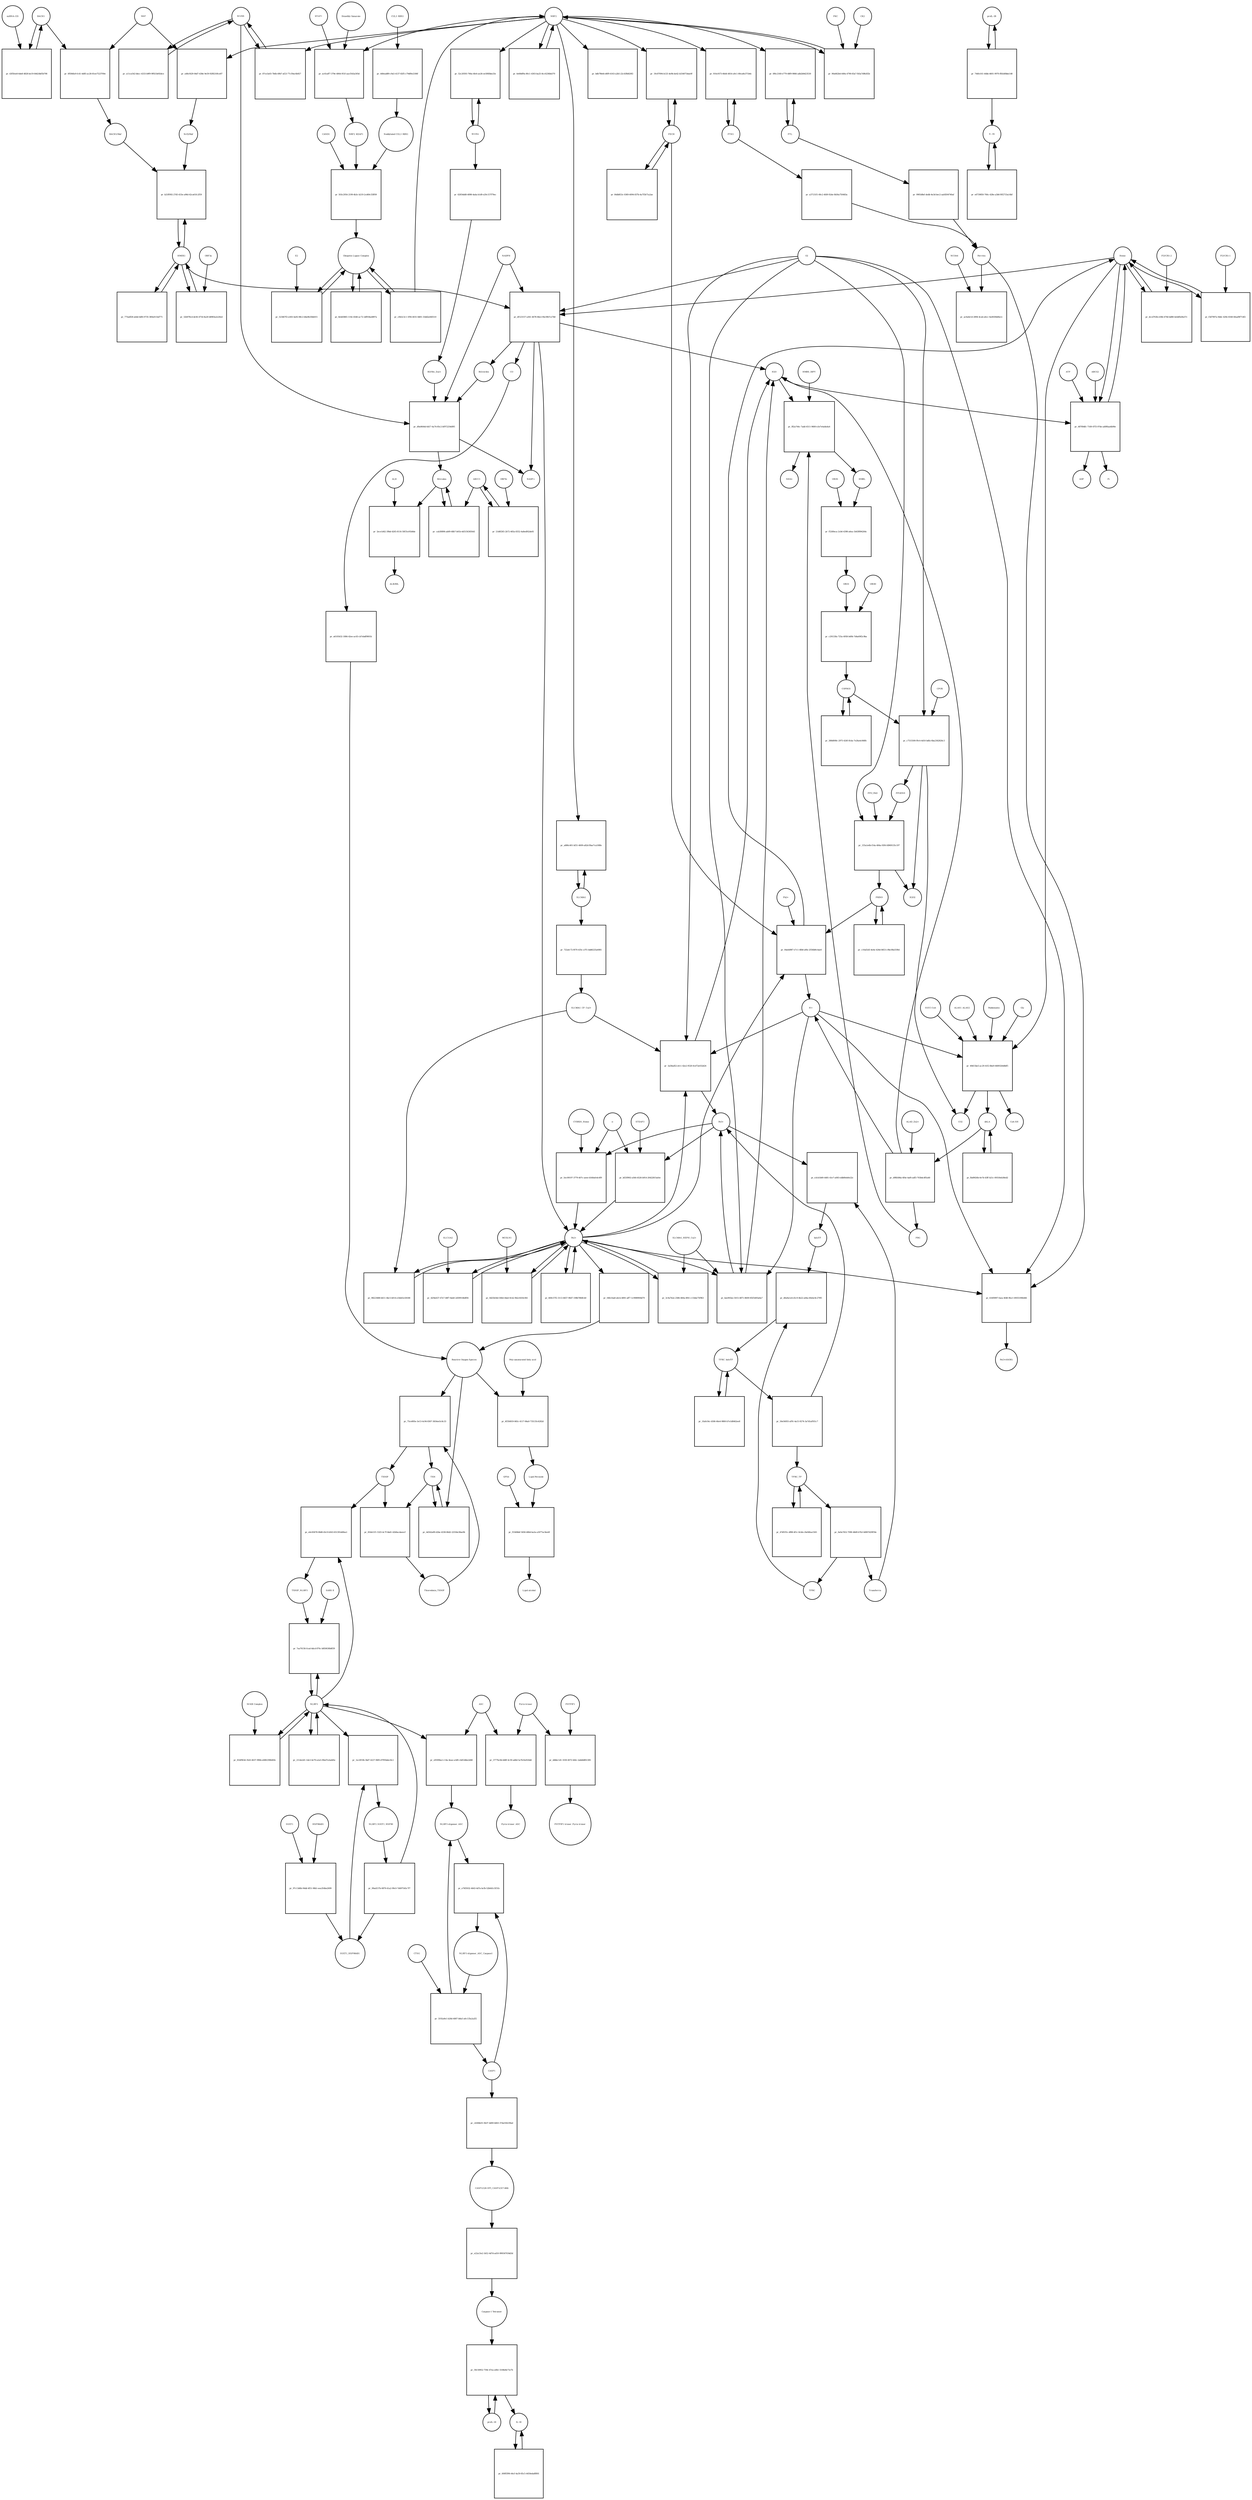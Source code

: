 strict digraph  {
Heme [annotation="urn_miriam_obo.chebi_CHEBI%3A30413", bipartite=0, cls="simple chemical", fontsize=4, label=Heme, shape=circle];
"pr_df123157-a361-4678-84e2-f6e39b7ce7b8" [annotation="", bipartite=1, cls=process, fontsize=4, label="pr_df123157-a361-4678-84e2-f6e39b7ce7b8", shape=square];
Biliverdin [annotation="urn_miriam_obo.chebi_CHEBI%3A17033", bipartite=0, cls="simple chemical", fontsize=4, label=Biliverdin, shape=circle];
HMOX1 [annotation="", bipartite=0, cls=macromolecule, fontsize=4, label=HMOX1, shape=circle];
O2 [annotation="urn_miriam_obo.chebi_CHEBI%3A15379", bipartite=0, cls="simple chemical", fontsize=4, label=O2, shape=circle];
NADPH [annotation="urn_miriam_obo.chebi_CHEBI%3A16474", bipartite=0, cls="simple chemical", fontsize=4, label=NADPH, shape=circle];
H2O [annotation="urn_miriam_obo.chebi_CHEBI%3A15377", bipartite=0, cls="simple chemical", fontsize=4, label=H2O, shape=circle];
"Fe2+" [annotation="urn_miriam_obo.chebi_CHEBI%3A29033", bipartite=0, cls="simple chemical", fontsize=4, label="Fe2+", shape=circle];
"NADP+" [annotation="urn_miriam_obo.chebi_CHEBI%3A18009", bipartite=0, cls="simple chemical", fontsize=4, label="NADP+", shape=circle];
CO [annotation="urn_miriam_obo.chebi_CHEBI%3A17245", bipartite=0, cls="simple chemical", fontsize=4, label=CO, shape=circle];
"pr_dccd763b-e58b-470d-bd88-4eb4fb28a57c" [annotation="", bipartite=1, cls=process, fontsize=4, label="pr_dccd763b-e58b-470d-bd88-4eb4fb28a57c", shape=square];
"FLVCR1-2" [annotation=urn_miriam_uniprot_Q9Y5Y0, bipartite=0, cls=macromolecule, fontsize=4, label="FLVCR1-2", shape=circle];
"pr_d9a0644d-6d17-4a74-85c2-bf972254d9f1" [annotation="", bipartite=1, cls=process, fontsize=4, label="pr_d9a0644d-6d17-4a74-85c2-bf972254d9f1", shape=square];
Bilirubin [annotation="urn_miriam_obo.chebi_CHEBI%3A16990", bipartite=0, cls="simple chemical", fontsize=4, label=Bilirubin, shape=circle];
BLVRB [annotation=urn_miriam_uniprot_P30043, bipartite=0, cls=macromolecule, fontsize=4, label=BLVRB, shape=circle];
"BLVRA_Zn2+" [annotation="urn_miriam_obo.chebi_CHEBI%3A29805|urn_miriam_uniprot_P53004", bipartite=0, cls=complex, fontsize=4, label="BLVRA_Zn2+", shape=circle];
"pr_cab30896-ab09-48b7-b01b-4d51563650d1" [annotation="", bipartite=1, cls=process, fontsize=4, label="pr_cab30896-ab09-48b7-b01b-4d51563650d1", shape=square];
ABCC1 [annotation="", bipartite=0, cls=macromolecule, fontsize=4, label=ABCC1, shape=circle];
"pr_2ece1d42-39bd-4265-8116-50f31e91b8de" [annotation="", bipartite=1, cls=process, fontsize=4, label="pr_2ece1d42-39bd-4265-8116-50f31e91b8de", shape=square];
ALB [annotation=urn_miriam_uniprot_P02768, bipartite=0, cls=macromolecule, fontsize=4, label=ALB, shape=circle];
"ALB/BIL" [annotation="urn_miriam_uniprot_P02768|urn_miriam_obo.chebi_CHEBI%3A16990", bipartite=0, cls=complex, fontsize=4, label="ALB/BIL", shape=circle];
NRF2 [annotation="", bipartite=0, cls=macromolecule, fontsize=4, label=NRF2, shape=circle];
"pr_a48cf429-04d7-438e-9e59-92f8210fce87" [annotation="", bipartite=1, cls=process, fontsize=4, label="pr_a48cf429-04d7-438e-9e59-92f8210fce87", shape=square];
MAF [annotation=urn_miriam_uniprot_O75444, bipartite=0, cls=macromolecule, fontsize=4, label=MAF, shape=circle];
"Nrf2/Maf" [annotation="", bipartite=0, cls=complex, fontsize=4, label="Nrf2/Maf", shape=circle];
"pr_0f584fa9-fc41-4d85-ac28-81ee7523700e" [annotation="", bipartite=1, cls=process, fontsize=4, label="pr_0f584fa9-fc41-4d85-ac28-81ee7523700e", shape=square];
BACH1 [annotation=urn_miriam_uniprot_O14867, bipartite=0, cls=macromolecule, fontsize=4, label=BACH1, shape=circle];
"BACH1/Maf" [annotation="", bipartite=0, cls=complex, fontsize=4, label="BACH1/Maf", shape=circle];
"pr_43f5fee8-6de8-4828-be19-84424bf5b798" [annotation="", bipartite=1, cls=process, fontsize=4, label="pr_43f5fee8-6de8-4828-be19-84424bf5b798", shape=square];
"miRNA-155" [annotation=urn_miriam_ncbigene_406947, bipartite=0, cls="nucleic acid feature", fontsize=4, label="miRNA-155", shape=circle];
"pr_b21ff092-27d5-433e-a96d-42ca61fc2f59" [annotation="", bipartite=1, cls=process, fontsize=4, label="pr_b21ff092-27d5-433e-a96d-42ca61fc2f59", shape=square];
PRIN9 [annotation="urn_miriam_obo.chebi_CHEBI%3A15430", bipartite=0, cls="simple chemical", fontsize=4, label=PRIN9, shape=circle];
"pr_04a6d987-e7c1-4fb8-af6e-2f3fdb9c4ae0" [annotation="", bipartite=1, cls=process, fontsize=4, label="pr_04a6d987-e7c1-4fb8-af6e-2f3fdb9c4ae0", shape=square];
FECH [annotation=urn_miriam_uniprot_P22830, bipartite=0, cls=macromolecule, fontsize=4, label=FECH, shape=circle];
"Pb2+" [annotation="urn_miriam_obo.chebi_CHEBI%3A27889", bipartite=0, cls="simple chemical", fontsize=4, label="Pb2+", shape=circle];
"H+" [annotation="urn_miriam_obo.chebi_CHEBI%3A15378", bipartite=0, cls="simple chemical", fontsize=4, label="H+", shape=circle];
"SUCC-CoA" [annotation="urn_miriam_obo.chebi_CHEBI%3A57292", bipartite=0, cls="simple chemical", fontsize=4, label="SUCC-CoA", shape=circle];
"pr_49d15be5-ac29-41f2-8be9-6689326d8df5" [annotation="", bipartite=1, cls=process, fontsize=4, label="pr_49d15be5-ac29-41f2-8be9-6689326d8df5", shape=square];
dALA [annotation="urn_miriam_obo.chebi_CHEBI%3A356416", bipartite=0, cls="simple chemical", fontsize=4, label=dALA, shape=circle];
ALAS1_ALAS2 [annotation="urn_miriam_uniprot_P13196|urn_miriam_uniprot_P22557", bipartite=0, cls=complex, fontsize=4, label=ALAS1_ALAS2, shape=circle];
Panhematin [annotation="urn_miriam_obo.chebi_CHEBI%3A50385", bipartite=0, cls="simple chemical", fontsize=4, label=Panhematin, shape=circle];
Gly [annotation="urn_miriam_obo.chebi_CHEBI%3A57305", bipartite=0, cls="simple chemical", fontsize=4, label=Gly, shape=circle];
"CoA-SH" [annotation="urn_miriam_obo.chebi_CHEBI%3A15346", bipartite=0, cls="simple chemical", fontsize=4, label="CoA-SH", shape=circle];
CO2 [annotation="urn_miriam_obo.chebi_CHEBI%3A16526", bipartite=0, cls="simple chemical", fontsize=4, label=CO2, shape=circle];
"pr_ac61aff7-379e-4064-951f-aacf343a305d" [annotation="", bipartite=1, cls=process, fontsize=4, label="pr_ac61aff7-379e-4064-951f-aacf343a305d", shape=square];
KEAP1 [annotation=urn_miriam_uniprot_Q14145, bipartite=0, cls=macromolecule, fontsize=4, label=KEAP1, shape=circle];
NRF2_KEAP1 [annotation="urn_miriam_uniprot_Q14145|urn_miriam_uniprot_Q16236", bipartite=0, cls=complex, fontsize=4, label=NRF2_KEAP1, shape=circle];
"Dimethly fumarate" [annotation="urn_miriam_obo.chebi_CHEBI%3A76004", bipartite=0, cls="simple chemical", fontsize=4, label="Dimethly fumarate", shape=circle];
"Ubiquitin Ligase Complex" [annotation="urn_miriam_uniprot_Q14145|urn_miriam_uniprot_Q15843|urn_miriam_uniprot_Q13618|urn_miriam_uniprot_P62877|urn_miriam_uniprot_Q16236|urn_miriam_uniprot_P0CG48|urn_miriam_pubmed_19940261|urn_miriam_interpro_IPR000608", bipartite=0, cls=complex, fontsize=4, label="Ubiquitin Ligase Complex", shape=circle];
"pr_8e4d5865-110e-4546-ac72-2df934a4897a" [annotation="", bipartite=1, cls=process, fontsize=4, label="pr_8e4d5865-110e-4546-ac72-2df934a4897a", shape=square];
"pr_d9fb586a-6f4e-4af6-adf3-703b4c8f5a40" [annotation="", bipartite=1, cls=process, fontsize=4, label="pr_d9fb586a-6f4e-4af6-adf3-703b4c8f5a40", shape=square];
PBG [annotation="urn_miriam_obo.chebi_CHEBI%3A58126", bipartite=0, cls="simple chemical", fontsize=4, label=PBG, shape=circle];
"ALAD_Zn2+" [annotation="urn_miriam_uniprot_P13716|urn_miriam_obo.chebi_CHEBI%3A29105", bipartite=0, cls=complex, fontsize=4, label="ALAD_Zn2+", shape=circle];
"pr_f82a744c-7add-4511-9600-e3e7e4a8a4a4" [annotation="", bipartite=1, cls=process, fontsize=4, label="pr_f82a744c-7add-4511-9600-e3e7e4a8a4a4", shape=square];
HMBL [annotation="urn_miriam_obo.chebi_CHEBI%3A57845", bipartite=0, cls="simple chemical", fontsize=4, label=HMBL, shape=circle];
HMBS_DIPY [annotation="urn_miriam_obo.chebi_CHEBI%3A36319|urn_miriam_uniprot_P08397", bipartite=0, cls=complex, fontsize=4, label=HMBS_DIPY, shape=circle];
"NH4+" [annotation="urn_miriam_obo.chebi_CHEBI%3A28938", bipartite=0, cls="simple chemical", fontsize=4, label="NH4+", shape=circle];
"pr_f5249eca-2cb6-4398-a6ea-1b63f894264c" [annotation="", bipartite=1, cls=process, fontsize=4, label="pr_f5249eca-2cb6-4398-a6ea-1b63f894264c", shape=square];
URO3 [annotation="urn_miriam_obo.chebi_CHEBI%3A15437", bipartite=0, cls="simple chemical", fontsize=4, label=URO3, shape=circle];
UROS [annotation=urn_miriam_uniprot_P10746, bipartite=0, cls=macromolecule, fontsize=4, label=UROS, shape=circle];
"pr_c29133fa-725a-4958-b49b-7d4a69f2c9ba" [annotation="", bipartite=1, cls=process, fontsize=4, label="pr_c29133fa-725a-4958-b49b-7d4a69f2c9ba", shape=square];
COPRO3 [annotation="urn_miriam_obo.chebi_CHEBI%3A15439", bipartite=0, cls="simple chemical", fontsize=4, label=COPRO3, shape=circle];
UROD [annotation=urn_miriam_uniprot_P06132, bipartite=0, cls=macromolecule, fontsize=4, label=UROD, shape=circle];
"pr_c7515500-f9c4-4d10-bdfa-6ba2362826c3" [annotation="", bipartite=1, cls=process, fontsize=4, label="pr_c7515500-f9c4-4d10-bdfa-6ba2362826c3", shape=square];
PPGEN9 [annotation="urn_miriam_obo.chebi_CHEBI%3A15435", bipartite=0, cls="simple chemical", fontsize=4, label=PPGEN9, shape=circle];
CPOX [annotation=urn_miriam_uniprot_P36551, bipartite=0, cls=macromolecule, fontsize=4, label=CPOX, shape=circle];
H2O2 [annotation="urn_miriam_obo.chebi_CHEBI%3A16240", bipartite=0, cls="simple chemical", fontsize=4, label=H2O2, shape=circle];
"pr_155a1e6b-f14a-484a-93f4-fd969135c197" [annotation="", bipartite=1, cls=process, fontsize=4, label="pr_155a1e6b-f14a-484a-93f4-fd969135c197", shape=square];
PPO_FAD [annotation="urn_miriam_obo.chebi_CHEBI%3A16238|urn_miriam_uniprot_P50336", bipartite=0, cls=complex, fontsize=4, label=PPO_FAD, shape=circle];
"pr_6e68df9a-80c1-4303-ba25-8cc6236bb370" [annotation="", bipartite=1, cls=process, fontsize=4, label="pr_6e68df9a-80c1-4303-ba25-8cc6236bb370", shape=square];
"pr_fbd9026b-0e7d-43ff-b21c-09318eb38ed2" [annotation="", bipartite=1, cls="uncertain process", fontsize=4, label="pr_fbd9026b-0e7d-43ff-b21c-09318eb38ed2", shape=square];
"pr_388d008c-2975-426f-81da-7e26a4c848fc" [annotation="", bipartite=1, cls="uncertain process", fontsize=4, label="pr_388d008c-2975-426f-81da-7e26a4c848fc", shape=square];
"pr_c16af2d3-4e4e-426d-8453-c9bc08a559b1" [annotation="", bipartite=1, cls="uncertain process", fontsize=4, label="pr_c16af2d3-4e4e-426d-8453-c9bc08a559b1", shape=square];
"Poly-unsaturated fatty acid" [annotation="urn_miriam_obo.chebi_CHEBI%3A26208", bipartite=0, cls="simple chemical", fontsize=4, label="Poly-unsaturated fatty acid", shape=circle];
"pr_4f356819-845c-4117-84a0-735135c4282d" [annotation="", bipartite=1, cls=process, fontsize=4, label="pr_4f356819-845c-4117-84a0-735135c4282d", shape=square];
"Lipid Peroxide" [annotation="urn_miriam_obo.chebi_CHEBI%3A61051", bipartite=0, cls="simple chemical", fontsize=4, label="Lipid Peroxide", shape=circle];
"Reactive Oxygen Species" [annotation="urn_miriam_obo.chebi_CHEBI%3A26523", bipartite=0, cls="simple chemical", fontsize=4, label="Reactive Oxygen Species", shape=circle];
"pr_616f0997-faea-4fd8-9fa3-10935190b446" [annotation="", bipartite=1, cls=process, fontsize=4, label="pr_616f0997-faea-4fd8-9fa3-10935190b446", shape=square];
"Fe(3+)O(OH)" [annotation="urn_miriam_obo.chebi_CHEBI%3A78619", bipartite=0, cls="simple chemical", fontsize=4, label="Fe(3+)O(OH)", shape=circle];
Ferritin [annotation=urn_miriam_uniprot_P02794, bipartite=0, cls=complex, fontsize=4, label=Ferritin, shape=circle];
"pr_98223688-b611-4bc5-b014-e1bb41e58188" [annotation="", bipartite=1, cls=process, fontsize=4, label="pr_98223688-b611-4bc5-b014-e1bb41e58188", shape=square];
"SLC40A1_CP_Cu2+" [annotation="urn_miriam_uniprot_P00450|urn_miriam_uniprot_Q9NP59|urn_miriam_obo.chebi_CHEBI%3A29036", bipartite=0, cls=complex, fontsize=4, label="SLC40A1_CP_Cu2+", shape=circle];
"pr_3a58ad52-efc1-42e2-9520-0cd72e032d24" [annotation="", bipartite=1, cls=process, fontsize=4, label="pr_3a58ad52-efc1-42e2-9520-0cd72e032d24", shape=square];
"Fe3+" [annotation="urn_miriam_obo.chebi_CHEBI%3A29034", bipartite=0, cls="simple chemical", fontsize=4, label="Fe3+", shape=circle];
SLC40A1 [annotation=urn_miriam_ncbigene_30061, bipartite=0, cls="nucleic acid feature", fontsize=4, label=SLC40A1, shape=circle];
"pr_a886c401-bf31-4609-a82d-f8ae7ca108fe" [annotation="", bipartite=1, cls=process, fontsize=4, label="pr_a886c401-bf31-4609-a82d-f8ae7ca108fe", shape=square];
FTH1 [annotation=urn_miriam_ncbigene_2495, bipartite=0, cls="nucleic acid feature", fontsize=4, label=FTH1, shape=circle];
"pr_916cf473-66d4-4814-a9c1-80ca8e371b6c" [annotation="", bipartite=1, cls=process, fontsize=4, label="pr_916cf473-66d4-4814-a9c1-80ca8e371b6c", shape=square];
FTL [annotation=urn_miriam_ncbigene_2512, bipartite=0, cls="nucleic acid feature", fontsize=4, label=FTL, shape=circle];
"pr_0f6c2160-e779-48f9-9866-adb2b9d23530" [annotation="", bipartite=1, cls=process, fontsize=4, label="pr_0f6c2160-e779-48f9-9866-adb2b9d23530", shape=square];
"pr_a37131f1-60c2-4fd9-92de-0b56a750483a" [annotation="", bipartite=1, cls=process, fontsize=4, label="pr_a37131f1-60c2-4fd9-92de-0b56a750483a", shape=square];
"pr_9905d8ef-dedb-4e3d-bec2-aafd504740af" [annotation="", bipartite=1, cls=process, fontsize=4, label="pr_9905d8ef-dedb-4e3d-bec2-aafd504740af", shape=square];
"pr_19c87094-b125-4e9b-be42-b334073dae0f" [annotation="", bipartite=1, cls=process, fontsize=4, label="pr_19c87094-b125-4e9b-be42-b334073dae0f", shape=square];
"pr_84db853c-0369-4094-837b-4a7f3b71a2ae" [annotation="", bipartite=1, cls=process, fontsize=4, label="pr_84db853c-0369-4094-837b-4a7f3b71a2ae", shape=square];
"pr_775adf28-ab4d-4df4-9735-369a011bd771" [annotation="", bipartite=1, cls=process, fontsize=4, label="pr_775adf28-ab4d-4df4-9735-369a011bd771", shape=square];
BLVRA [annotation=urn_miriam_ncbigene_644, bipartite=0, cls="nucleic acid feature", fontsize=4, label=BLVRA, shape=circle];
"pr_52c20593-766a-4fe6-ae26-ee5f6fbbe25e" [annotation="", bipartite=1, cls=process, fontsize=4, label="pr_52c20593-766a-4fe6-ae26-ee5f6fbbe25e", shape=square];
"pr_87ce3a03-7b6b-49b7-af23-77c59ac6b927" [annotation="", bipartite=1, cls=process, fontsize=4, label="pr_87ce3a03-7b6b-49b7-af23-77c59ac6b927", shape=square];
"pr_a11ca542-bbcc-4333-b9f9-9f921bf45dce" [annotation="", bipartite=1, cls=process, fontsize=4, label="pr_a11ca542-bbcc-4333-b9f9-9f921bf45dce", shape=square];
"pr_62854dd8-4898-4ada-b1d9-e29c157f79ec" [annotation="", bipartite=1, cls=process, fontsize=4, label="pr_62854dd8-4898-4ada-b1d9-e29c157f79ec", shape=square];
"pr_722afc72-f670-435c-a7f1-bdd6225a6081" [annotation="", bipartite=1, cls=process, fontsize=4, label="pr_722afc72-f670-435c-a7f1-bdd6225a6081", shape=square];
"pr_ac6a6e1d-2894-4cab-a6cc-0a4929dd0a1c" [annotation="", bipartite=1, cls=process, fontsize=4, label="pr_ac6a6e1d-2894-4cab-a6cc-0a4929dd0a1c", shape=square];
NCOA4 [annotation=urn_miriam_uniprot_Q13772, bipartite=0, cls=macromolecule, fontsize=4, label=NCOA4, shape=circle];
"pr_5ec09197-3779-407c-aeee-b540afe4c6f9" [annotation="", bipartite=1, cls=process, fontsize=4, label="pr_5ec09197-3779-407c-aeee-b540afe4c6f9", shape=square];
CYBRD1_Heme [annotation="urn_miriam_uniprot_Q53TN4|urn_miriam_obo.chebi_CHEBI%3A30413", bipartite=0, cls=complex, fontsize=4, label=CYBRD1_Heme, shape=circle];
"e-" [annotation="urn_miriam_obo.chebi_CHEBI%3A10545", bipartite=0, cls="simple chemical", fontsize=4, label="e-", shape=circle];
"pr_42f4e637-47e7-48f7-8ab0-2d599146df04" [annotation="", bipartite=1, cls=process, fontsize=4, label="pr_42f4e637-47e7-48f7-8ab0-2d599146df04", shape=square];
SLC11A2 [annotation=urn_miriam_uniprot_P49281, bipartite=0, cls=macromolecule, fontsize=4, label=SLC11A2, shape=circle];
"pr_f3340bbf-5658-486d-ba3a-a3077ac9ee6f" [annotation="", bipartite=1, cls=process, fontsize=4, label="pr_f3340bbf-5658-486d-ba3a-a3077ac9ee6f", shape=square];
"Lipid alcohol" [annotation="urn_miriam_obo.chebi_CHEBI%3A24026", bipartite=0, cls="simple chemical", fontsize=4, label="Lipid alcohol", shape=circle];
GPX4 [annotation=urn_miriam_uniprot_P36969, bipartite=0, cls=macromolecule, fontsize=4, label=GPX4, shape=circle];
"pr_52b978cd-de56-4754-8a20-b8983a2e20ed" [annotation="", bipartite=1, cls=process, fontsize=4, label="pr_52b978cd-de56-4754-8a20-b8983a2e20ed", shape=square];
ORF3a [annotation="urn_miriam_uniprot_P0DTC3|urn_miriam_taxonomy_2697049", bipartite=0, cls=macromolecule, fontsize=4, label=ORF3a, shape=circle];
"pr_04fe1ba8-a6cb-4891-aff7-1c9989904d79" [annotation="", bipartite=1, cls=process, fontsize=4, label="pr_04fe1ba8-a6cb-4891-aff7-1c9989904d79", shape=square];
"pr_21d6f265-2b72-465a-8352-4a8edf42de81" [annotation="", bipartite=1, cls=process, fontsize=4, label="pr_21d6f265-2b72-465a-8352-4a8edf42de81", shape=square];
ORF9c [annotation=urn_miriam_taxonomy_2697049, bipartite=0, cls=macromolecule, fontsize=4, label=ORF9c, shape=circle];
CUL3_RBX1 [annotation="urn_miriam_uniprot_Q13618|urn_miriam_uniprot_P62877", bipartite=0, cls=complex, fontsize=4, label=CUL3_RBX1, shape=circle];
"pr_440ead89-c9a5-4137-82f5-c79df0e2186f" [annotation="", bipartite=1, cls=process, fontsize=4, label="pr_440ead89-c9a5-4137-82f5-c79df0e2186f", shape=square];
"Neddylated CUL3_RBX1" [annotation="urn_miriam_uniprot_Q15843|urn_miriam_uniprot_Q13618|urn_miriam_uniprot_P62877", bipartite=0, cls=complex, fontsize=4, label="Neddylated CUL3_RBX1", shape=circle];
"pr_bdb79b44-d6f9-4163-a2b5-22c43fb820f2" [annotation="", bipartite=1, cls=process, fontsize=4, label="pr_bdb79b44-d6f9-4163-a2b5-22c43fb820f2", shape=square];
"pr_503c2954-2199-4b3c-b219-2cd49c55ff09" [annotation="", bipartite=1, cls=process, fontsize=4, label="pr_503c2954-2199-4b3c-b219-2cd49c55ff09", shape=square];
CAND1 [annotation=urn_miriam_uniprot_Q86VP6, bipartite=0, cls=macromolecule, fontsize=4, label=CAND1, shape=circle];
E2 [annotation=urn_miriam_interpro_IPR000608, bipartite=0, cls=macromolecule, fontsize=4, label=E2, shape=circle];
"pr_523467f2-a583-4a92-88c2-b6a9b33bb015" [annotation="", bipartite=1, cls=process, fontsize=4, label="pr_523467f2-a583-4a92-88c2-b6a9b33bb015", shape=square];
"pr_90a662b4-649a-4790-83a7-fb5a7d9b3f2b" [annotation="", bipartite=1, cls=process, fontsize=4, label="pr_90a662b4-649a-4790-83a7-fb5a7d9b3f2b", shape=square];
PKC [annotation="urn_miriam_pubmed_12198130|urn_miriam_interpro_IPR012233", bipartite=0, cls=macromolecule, fontsize=4, label=PKC, shape=circle];
CK2 [annotation="", bipartite=0, cls=macromolecule, fontsize=4, label=CK2, shape=circle];
"pr_f3d7907a-9ddc-429e-8340-6faaf8f714f2" [annotation="", bipartite=1, cls=process, fontsize=4, label="pr_f3d7907a-9ddc-429e-8340-6faaf8f714f2", shape=square];
"FLVCR1-1" [annotation=urn_miriam_uniprot_Q9Y5Y0, bipartite=0, cls=macromolecule, fontsize=4, label="FLVCR1-1", shape=circle];
"pr_48789dfc-7169-47f3-97de-ad0f6aa4b90e" [annotation="", bipartite=1, cls=process, fontsize=4, label="pr_48789dfc-7169-47f3-97de-ad0f6aa4b90e", shape=square];
ABCG2 [annotation=urn_miriam_uniprot_Q9UNQ0, bipartite=0, cls="macromolecule multimer", fontsize=4, label=ABCG2, shape=circle];
ATP [annotation="urn_miriam_obo.chebi_CHEBI%3A30616", bipartite=0, cls="simple chemical", fontsize=4, label=ATP, shape=circle];
Pi [annotation="urn_miriam_obo.chebi_CHEBI%3A18367", bipartite=0, cls="simple chemical", fontsize=4, label=Pi, shape=circle];
ADP [annotation="urn_miriam_obo.chebi_CHEBI%3A456216", bipartite=0, cls="simple chemical", fontsize=4, label=ADP, shape=circle];
"pr_3c9a7b2e-2586-460a-8f41-c11bbe75f963" [annotation="", bipartite=1, cls=process, fontsize=4, label="pr_3c9a7b2e-2586-460a-8f41-c11bbe75f963", shape=square];
"SLC40A1_HEPH_Cu2+" [annotation="urn_miriam_uniprot_Q9BQS7|urn_miriam_uniprot_Q9NP59|urn_miriam_obo.chebi_CHEBI%3A28694", bipartite=0, cls=complex, fontsize=4, label="SLC40A1_HEPH_Cu2+", shape=circle];
"pr_bee903ee-5015-4871-8609-0f2f3d93a8a7" [annotation="", bipartite=1, cls=process, fontsize=4, label="pr_bee903ee-5015-4871-8609-0f2f3d93a8a7", shape=square];
"pr_e3cb1b00-4481-41e7-a083-edb80eb0e22c" [annotation="", bipartite=1, cls=process, fontsize=4, label="pr_e3cb1b00-4481-41e7-a083-edb80eb0e22c", shape=square];
Transferrin [annotation=urn_miriam_uniprot_P02787, bipartite=0, cls=macromolecule, fontsize=4, label=Transferrin, shape=circle];
holoTF [annotation="urn_miriam_uniprot_P02787|urn_miriam_obo.chebi_CHEBI%3A29034", bipartite=0, cls=complex, fontsize=4, label=holoTF, shape=circle];
TFRC [annotation=urn_miriam_uniprot_P02786, bipartite=0, cls="macromolecule multimer", fontsize=4, label=TFRC, shape=circle];
"pr_d0a9a1e4-d1c9-4b22-a64a-60ebc8c279f1" [annotation="", bipartite=1, cls=process, fontsize=4, label="pr_d0a9a1e4-d1c9-4b22-a64a-60ebc8c279f1", shape=square];
TFRC_holoTF [annotation="urn_miriam_uniprot_P02787|urn_miriam_obo.chebi_CHEBI%3A29034|urn_miriam_uniprot_P02786", bipartite=0, cls=complex, fontsize=4, label=TFRC_holoTF, shape=circle];
"pr_1fafe54c-d186-46e4-9800-b7e1d8462ee8" [annotation="", bipartite=1, cls=process, fontsize=4, label="pr_1fafe54c-d186-46e4-9800-b7e1d8462ee8", shape=square];
"pr_50e56055-af91-4a15-9274-3a7d1af931c7" [annotation="", bipartite=1, cls=process, fontsize=4, label="pr_50e56055-af91-4a15-9274-3a7d1af931c7", shape=square];
TFRC_TF [annotation="urn_miriam_uniprot_P02787|urn_miriam_uniprot_P02786", bipartite=0, cls=complex, fontsize=4, label=TFRC_TF, shape=circle];
"pr_bf25f902-a564-4526-b914-20422815afee" [annotation="", bipartite=1, cls=process, fontsize=4, label="pr_bf25f902-a564-4526-b914-20422815afee", shape=square];
STEAP3 [annotation=urn_miriam_uniprot_Q658P3, bipartite=0, cls=macromolecule, fontsize=4, label=STEAP3, shape=circle];
"pr_0d25b54d-50b4-44a6-9cb2-9b2cfd18c0fd" [annotation="", bipartite=1, cls=process, fontsize=4, label="pr_0d25b54d-50b4-44a6-9cb2-9b2cfd18c0fd", shape=square];
MCOLN1 [annotation=urn_miriam_uniprot_Q9GZU1, bipartite=0, cls=macromolecule, fontsize=4, label=MCOLN1, shape=circle];
"pr_669c57f2-3113-4657-90d7-198b78fdfcb0" [annotation="", bipartite=1, cls=process, fontsize=4, label="pr_669c57f2-3113-4657-90d7-198b78fdfcb0", shape=square];
"pr_47df1f5c-df88-4f1c-8cbb-c9a94faa1565" [annotation="", bipartite=1, cls=process, fontsize=4, label="pr_47df1f5c-df88-4f1c-8cbb-c9a94faa1565", shape=square];
"pr_0a9a7452-7090-48d9-b7b3-0d907d29f59e" [annotation="", bipartite=1, cls=process, fontsize=4, label="pr_0a9a7452-7090-48d9-b7b3-0d907d29f59e", shape=square];
"pr_c0b3c3c1-1f94-4031-8d01-33dd2a9d5510" [annotation="", bipartite=1, cls=process, fontsize=4, label="pr_c0b3c3c1-1f94-4031-8d01-33dd2a9d5510", shape=square];
Thioredoxin_TXNIP [annotation="urn_miriam_uniprot_P10599|urn_miriam_uniprot_Q9H3M7", bipartite=0, cls=complex, fontsize=4, label=Thioredoxin_TXNIP, shape=circle];
"pr_75ce805e-3e13-4c94-8367-3654ee5c8c33" [annotation="", bipartite=1, cls=process, fontsize=4, label="pr_75ce805e-3e13-4c94-8367-3654ee5c8c33", shape=square];
TXNIP [annotation=urn_miriam_uniprot_Q9H3M7, bipartite=0, cls=macromolecule, fontsize=4, label=TXNIP, shape=circle];
TXN [annotation=urn_miriam_uniprot_P10599, bipartite=0, cls=macromolecule, fontsize=4, label=TXN, shape=circle];
NLRP3 [annotation=urn_miriam_uniprot_Q96P20, bipartite=0, cls=macromolecule, fontsize=4, label=NLRP3, shape=circle];
"pr_81bf963d-35d3-4637-996b-e6802398d45b" [annotation="", bipartite=1, cls=process, fontsize=4, label="pr_81bf963d-35d3-4637-996b-e6802398d45b", shape=square];
"Nf-KB Complex" [annotation="urn_miriam_uniprot_P19838|urn_miriam_uniprot_Q04206|urn_miriam_uniprot_Q00653", bipartite=0, cls=complex, fontsize=4, label="Nf-KB Complex", shape=circle];
"pr_211de2d1-1de3-4e79-a2a5-09ed7a3add5e" [annotation="", bipartite=1, cls=process, fontsize=4, label="pr_211de2d1-1de3-4e79-a2a5-09ed7a3add5e", shape=square];
"pr_4d342a89-d2be-4338-86d2-22556e38ae9b" [annotation="", bipartite=1, cls=process, fontsize=4, label="pr_4d342a89-d2be-4338-86d2-22556e38ae9b", shape=square];
"pr_81bb11f1-5325-4c7f-bbd1-42b9acdaeecf" [annotation="", bipartite=1, cls=process, fontsize=4, label="pr_81bb11f1-5325-4c7f-bbd1-42b9acdaeecf", shape=square];
HSP90AB1 [annotation=urn_miriam_uniprot_P08238, bipartite=0, cls=macromolecule, fontsize=4, label=HSP90AB1, shape=circle];
"pr_97c13d6b-94dd-4f51-96b1-eea354be2699" [annotation="", bipartite=1, cls=process, fontsize=4, label="pr_97c13d6b-94dd-4f51-96b1-eea354be2699", shape=square];
SUGT1 [annotation=urn_miriam_uniprot_Q9Y2Z0, bipartite=0, cls=macromolecule, fontsize=4, label=SUGT1, shape=circle];
SUGT1_HSP90AB1 [annotation="urn_miriam_uniprot_P08238|urn_miriam_uniprot_Q9Y2Z0", bipartite=0, cls=complex, fontsize=4, label=SUGT1_HSP90AB1, shape=circle];
"pr_1ec4f10b-3bd7-4227-96f0-d7f95bdec8c2" [annotation="", bipartite=1, cls=process, fontsize=4, label="pr_1ec4f10b-3bd7-4227-96f0-d7f95bdec8c2", shape=square];
NLRP3_SUGT1_HSP90 [annotation="urn_miriam_uniprot_P08238|urn_miriam_uniprot_Q96P20|urn_miriam_uniprot_Q9Y2Z0", bipartite=0, cls=complex, fontsize=4, label=NLRP3_SUGT1_HSP90, shape=circle];
"pr_e6c83678-08d8-45c9-b563-651391dd9ea1" [annotation="", bipartite=1, cls=process, fontsize=4, label="pr_e6c83678-08d8-45c9-b563-651391dd9ea1", shape=square];
TXNIP_NLRP3 [annotation="urn_miriam_uniprot_Q9H3M7|urn_miriam_uniprot_Q96P20", bipartite=0, cls=complex, fontsize=4, label=TXNIP_NLRP3, shape=circle];
"pr_e95994a2-c14a-4eae-a3d9-c4d53dbe2d48" [annotation="", bipartite=1, cls=process, fontsize=4, label="pr_e95994a2-c14a-4eae-a3d9-c4d53dbe2d48", shape=square];
ASC [annotation=urn_miriam_uniprot_Q9ULZ3, bipartite=0, cls=macromolecule, fontsize=4, label=ASC, shape=circle];
"NLRP3 oligomer_ASC" [annotation="urn_miriam_uniprot_Q9ULZ3|urn_miriam_obo.chebi_CHEBI%3A36080", bipartite=0, cls=complex, fontsize=4, label="NLRP3 oligomer_ASC", shape=circle];
"pr_e76f3032-4643-4d7a-bcfb-52b0d1c5f31b" [annotation="", bipartite=1, cls=process, fontsize=4, label="pr_e76f3032-4643-4d7a-bcfb-52b0d1c5f31b", shape=square];
CASP1 [annotation=urn_miriam_uniprot_P29466, bipartite=0, cls=macromolecule, fontsize=4, label=CASP1, shape=circle];
"NLRP3 oligomer_ASC_Caspase1" [annotation="urn_miriam_uniprot_P29466|urn_miriam_uniprot_Q9ULZ3", bipartite=0, cls=complex, fontsize=4, label="NLRP3 oligomer_ASC_Caspase1", shape=circle];
"pr_3777bc6b-b68f-4c59-ad6d-5a7b16e924dd" [annotation="", bipartite=1, cls=process, fontsize=4, label="pr_3777bc6b-b68f-4c59-ad6d-5a7b16e924dd", shape=square];
"Pyrin trimer" [annotation=urn_miriam_uniprot_O15553, bipartite=0, cls=complex, fontsize=4, label="Pyrin trimer", shape=circle];
"Pyrin trimer_ASC" [annotation="urn_miriam_uniprot_O15553|urn_miriam_uniprot_Q9ULZ3", bipartite=0, cls=complex, fontsize=4, label="Pyrin trimer_ASC", shape=circle];
"pr_ddbbc1d1-1030-4072-bfdc-2abb8df61385" [annotation="", bipartite=1, cls=process, fontsize=4, label="pr_ddbbc1d1-1030-4072-bfdc-2abb8df61385", shape=square];
PSTPIP1 [annotation=urn_miriam_uniprot_O43586, bipartite=0, cls="macromolecule multimer", fontsize=4, label=PSTPIP1, shape=circle];
"PSTPIP1 trimer_Pyrin trimer" [annotation="urn_miriam_uniprot_O15553|urn_miriam_uniprot_O43586", bipartite=0, cls=complex, fontsize=4, label="PSTPIP1 trimer_Pyrin trimer", shape=circle];
"pr_3192a9e1-b26d-4087-b8a5-a0c135a2a2f2" [annotation="", bipartite=1, cls=process, fontsize=4, label="pr_3192a9e1-b26d-4087-b8a5-a0c135a2a2f2", shape=square];
CTSG [annotation=urn_miriam_uniprot_P08311, bipartite=0, cls=macromolecule, fontsize=4, label=CTSG, shape=circle];
"pr_cb568e01-0b37-4d00-b663-37da556239ad" [annotation="", bipartite=1, cls=process, fontsize=4, label="pr_cb568e01-0b37-4d00-b663-37da556239ad", shape=square];
"CASP1(120-197)_CASP1(317-404)" [annotation=urn_miriam_uniprot_P29466, bipartite=0, cls=complex, fontsize=4, label="CASP1(120-197)_CASP1(317-404)", shape=circle];
"pr_e22a13e2-3d12-4d7d-ad10-999347034d3d" [annotation="", bipartite=1, cls=process, fontsize=4, label="pr_e22a13e2-3d12-4d7d-ad10-999347034d3d", shape=square];
"Caspase-1 Tetramer" [annotation=urn_miriam_uniprot_P29466, bipartite=0, cls="complex multimer", fontsize=4, label="Caspase-1 Tetramer", shape=circle];
"proIL-1B" [annotation=urn_miriam_uniprot_P01584, bipartite=0, cls=macromolecule, fontsize=4, label="proIL-1B", shape=circle];
"pr_744fe161-44bb-4601-9970-ffb5d0bbe148" [annotation="", bipartite=1, cls=process, fontsize=4, label="pr_744fe161-44bb-4601-9970-ffb5d0bbe148", shape=square];
"IL-1B" [annotation=urn_miriam_uniprot_P01584, bipartite=0, cls=macromolecule, fontsize=4, label="IL-1B", shape=circle];
"pr_e6739850-766c-428e-a3b8-f0f2733a14bf" [annotation="", bipartite=1, cls="omitted process", fontsize=4, label="pr_e6739850-766c-428e-a3b8-f0f2733a14bf", shape=square];
"pr_7aa76156-fcad-4dcd-870c-b850630b8f39" [annotation="", bipartite=1, cls=process, fontsize=4, label="pr_7aa76156-fcad-4dcd-870c-b850630b8f39", shape=square];
"SARS E" [annotation=urn_miriam_uniprot_P59637, bipartite=0, cls=macromolecule, fontsize=4, label="SARS E", shape=circle];
"proIL-18" [annotation=urn_miriam_uniprot_Q14116, bipartite=0, cls=macromolecule, fontsize=4, label="proIL-18", shape=circle];
"pr_59c50952-759e-47ea-a0b1-5108e8e71e7b" [annotation="", bipartite=1, cls=process, fontsize=4, label="pr_59c50952-759e-47ea-a0b1-5108e8e71e7b", shape=square];
"IL-18" [annotation=urn_miriam_uniprot_Q14116, bipartite=0, cls=macromolecule, fontsize=4, label="IL-18", shape=circle];
"pr_600f5f96-44cf-4a59-85c5-4450eda8f801" [annotation="", bipartite=1, cls="omitted process", fontsize=4, label="pr_600f5f96-44cf-4a59-85c5-4450eda8f801", shape=square];
"pr_a6105432-1884-42ee-ac63-cb7ebdf9001b" [annotation="", bipartite=1, cls=process, fontsize=4, label="pr_a6105432-1884-42ee-ac63-cb7ebdf9001b", shape=square];
"pr_99ad157b-0879-41a2-99c0-7d497545c7f7" [annotation="", bipartite=1, cls=process, fontsize=4, label="pr_99ad157b-0879-41a2-99c0-7d497545c7f7", shape=square];
Heme -> "pr_df123157-a361-4678-84e2-f6e39b7ce7b8"  [annotation="", interaction_type=consumption];
Heme -> "pr_dccd763b-e58b-470d-bd88-4eb4fb28a57c"  [annotation="", interaction_type=consumption];
Heme -> "pr_49d15be5-ac29-41f2-8be9-6689326d8df5"  [annotation=urn_miriam_pubmed_25446301, interaction_type=inhibition];
Heme -> "pr_f3d7907a-9ddc-429e-8340-6faaf8f714f2"  [annotation="", interaction_type=consumption];
Heme -> "pr_48789dfc-7169-47f3-97de-ad0f6aa4b90e"  [annotation="", interaction_type=consumption];
"pr_df123157-a361-4678-84e2-f6e39b7ce7b8" -> Biliverdin  [annotation="", interaction_type=production];
"pr_df123157-a361-4678-84e2-f6e39b7ce7b8" -> H2O  [annotation="", interaction_type=production];
"pr_df123157-a361-4678-84e2-f6e39b7ce7b8" -> "Fe2+"  [annotation="", interaction_type=production];
"pr_df123157-a361-4678-84e2-f6e39b7ce7b8" -> "NADP+"  [annotation="", interaction_type=production];
"pr_df123157-a361-4678-84e2-f6e39b7ce7b8" -> CO  [annotation="", interaction_type=production];
Biliverdin -> "pr_d9a0644d-6d17-4a74-85c2-bf972254d9f1"  [annotation="", interaction_type=consumption];
HMOX1 -> "pr_df123157-a361-4678-84e2-f6e39b7ce7b8"  [annotation="", interaction_type=catalysis];
HMOX1 -> "pr_b21ff092-27d5-433e-a96d-42ca61fc2f59"  [annotation="", interaction_type=consumption];
HMOX1 -> "pr_775adf28-ab4d-4df4-9735-369a011bd771"  [annotation="", interaction_type=consumption];
HMOX1 -> "pr_52b978cd-de56-4754-8a20-b8983a2e20ed"  [annotation="", interaction_type=consumption];
O2 -> "pr_df123157-a361-4678-84e2-f6e39b7ce7b8"  [annotation="", interaction_type=consumption];
O2 -> "pr_c7515500-f9c4-4d10-bdfa-6ba2362826c3"  [annotation="", interaction_type=consumption];
O2 -> "pr_155a1e6b-f14a-484a-93f4-fd969135c197"  [annotation="", interaction_type=consumption];
O2 -> "pr_616f0997-faea-4fd8-9fa3-10935190b446"  [annotation="", interaction_type=consumption];
O2 -> "pr_3a58ad52-efc1-42e2-9520-0cd72e032d24"  [annotation="", interaction_type=consumption];
O2 -> "pr_bee903ee-5015-4871-8609-0f2f3d93a8a7"  [annotation="", interaction_type=consumption];
NADPH -> "pr_df123157-a361-4678-84e2-f6e39b7ce7b8"  [annotation="", interaction_type=consumption];
NADPH -> "pr_d9a0644d-6d17-4a74-85c2-bf972254d9f1"  [annotation="", interaction_type=consumption];
H2O -> "pr_f82a744c-7add-4511-9600-e3e7e4a8a4a4"  [annotation="", interaction_type=consumption];
H2O -> "pr_48789dfc-7169-47f3-97de-ad0f6aa4b90e"  [annotation="", interaction_type=consumption];
"Fe2+" -> "pr_04a6d987-e7c1-4fb8-af6e-2f3fdb9c4ae0"  [annotation="", interaction_type=consumption];
"Fe2+" -> "pr_616f0997-faea-4fd8-9fa3-10935190b446"  [annotation="", interaction_type=consumption];
"Fe2+" -> "pr_98223688-b611-4bc5-b014-e1bb41e58188"  [annotation="", interaction_type=consumption];
"Fe2+" -> "pr_3a58ad52-efc1-42e2-9520-0cd72e032d24"  [annotation="", interaction_type=consumption];
"Fe2+" -> "pr_42f4e637-47e7-48f7-8ab0-2d599146df04"  [annotation="", interaction_type=consumption];
"Fe2+" -> "pr_04fe1ba8-a6cb-4891-aff7-1c9989904d79"  [annotation="urn_miriam_pubmed_26794443|urn_miriam_pubmed_30692038", interaction_type=catalysis];
"Fe2+" -> "pr_3c9a7b2e-2586-460a-8f41-c11bbe75f963"  [annotation="", interaction_type=consumption];
"Fe2+" -> "pr_bee903ee-5015-4871-8609-0f2f3d93a8a7"  [annotation="", interaction_type=consumption];
"Fe2+" -> "pr_0d25b54d-50b4-44a6-9cb2-9b2cfd18c0fd"  [annotation="", interaction_type=consumption];
"Fe2+" -> "pr_669c57f2-3113-4657-90d7-198b78fdfcb0"  [annotation="", interaction_type=consumption];
CO -> "pr_a6105432-1884-42ee-ac63-cb7ebdf9001b"  [annotation="urn_miriam_pubmed_28356568|urn_miriam_pubmed_25770182", interaction_type=inhibition];
"pr_dccd763b-e58b-470d-bd88-4eb4fb28a57c" -> Heme  [annotation="", interaction_type=production];
"FLVCR1-2" -> "pr_dccd763b-e58b-470d-bd88-4eb4fb28a57c"  [annotation="", interaction_type=catalysis];
"pr_d9a0644d-6d17-4a74-85c2-bf972254d9f1" -> Bilirubin  [annotation="", interaction_type=production];
"pr_d9a0644d-6d17-4a74-85c2-bf972254d9f1" -> "NADP+"  [annotation="", interaction_type=production];
Bilirubin -> "pr_cab30896-ab09-48b7-b01b-4d51563650d1"  [annotation="", interaction_type=consumption];
Bilirubin -> "pr_2ece1d42-39bd-4265-8116-50f31e91b8de"  [annotation="", interaction_type=consumption];
BLVRB -> "pr_d9a0644d-6d17-4a74-85c2-bf972254d9f1"  [annotation="", interaction_type=catalysis];
BLVRB -> "pr_87ce3a03-7b6b-49b7-af23-77c59ac6b927"  [annotation="", interaction_type=consumption];
BLVRB -> "pr_a11ca542-bbcc-4333-b9f9-9f921bf45dce"  [annotation="", interaction_type=consumption];
"BLVRA_Zn2+" -> "pr_d9a0644d-6d17-4a74-85c2-bf972254d9f1"  [annotation="", interaction_type=catalysis];
"pr_cab30896-ab09-48b7-b01b-4d51563650d1" -> Bilirubin  [annotation="", interaction_type=production];
ABCC1 -> "pr_cab30896-ab09-48b7-b01b-4d51563650d1"  [annotation="", interaction_type=catalysis];
ABCC1 -> "pr_21d6f265-2b72-465a-8352-4a8edf42de81"  [annotation="", interaction_type=consumption];
"pr_2ece1d42-39bd-4265-8116-50f31e91b8de" -> "ALB/BIL"  [annotation="", interaction_type=production];
ALB -> "pr_2ece1d42-39bd-4265-8116-50f31e91b8de"  [annotation="", interaction_type=consumption];
NRF2 -> "pr_a48cf429-04d7-438e-9e59-92f8210fce87"  [annotation="", interaction_type=consumption];
NRF2 -> "pr_ac61aff7-379e-4064-951f-aacf343a305d"  [annotation="", interaction_type=consumption];
NRF2 -> "pr_6e68df9a-80c1-4303-ba25-8cc6236bb370"  [annotation="", interaction_type=consumption];
NRF2 -> "pr_a886c401-bf31-4609-a82d-f8ae7ca108fe"  [annotation=urn_miriam_pubmed_30692038, interaction_type=catalysis];
NRF2 -> "pr_916cf473-66d4-4814-a9c1-80ca8e371b6c"  [annotation=urn_miriam_pubmed_30692038, interaction_type=catalysis];
NRF2 -> "pr_0f6c2160-e779-48f9-9866-adb2b9d23530"  [annotation=urn_miriam_pubmed_30692038, interaction_type=catalysis];
NRF2 -> "pr_19c87094-b125-4e9b-be42-b334073dae0f"  [annotation="urn_miriam_pubmed_30692038|urn_miriam_pubmed_23766848", interaction_type=catalysis];
NRF2 -> "pr_52c20593-766a-4fe6-ae26-ee5f6fbbe25e"  [annotation=urn_miriam_pubmed_30692038, interaction_type=catalysis];
NRF2 -> "pr_87ce3a03-7b6b-49b7-af23-77c59ac6b927"  [annotation=urn_miriam_pubmed_30692038, interaction_type=catalysis];
NRF2 -> "pr_bdb79b44-d6f9-4163-a2b5-22c43fb820f2"  [annotation="", interaction_type=consumption];
NRF2 -> "pr_90a662b4-649a-4790-83a7-fb5a7d9b3f2b"  [annotation="", interaction_type=consumption];
"pr_a48cf429-04d7-438e-9e59-92f8210fce87" -> "Nrf2/Maf"  [annotation="", interaction_type=production];
MAF -> "pr_a48cf429-04d7-438e-9e59-92f8210fce87"  [annotation="", interaction_type=consumption];
MAF -> "pr_0f584fa9-fc41-4d85-ac28-81ee7523700e"  [annotation="", interaction_type=consumption];
"Nrf2/Maf" -> "pr_b21ff092-27d5-433e-a96d-42ca61fc2f59"  [annotation="urn_miriam_pubmed_10473555|urn_miriam_pubmed_31827672|urn_miriam_pubmed_30692038|urn_miriam_pubmed_29717933", interaction_type=catalysis];
"pr_0f584fa9-fc41-4d85-ac28-81ee7523700e" -> "BACH1/Maf"  [annotation="", interaction_type=production];
BACH1 -> "pr_0f584fa9-fc41-4d85-ac28-81ee7523700e"  [annotation="", interaction_type=consumption];
BACH1 -> "pr_43f5fee8-6de8-4828-be19-84424bf5b798"  [annotation="", interaction_type=consumption];
"BACH1/Maf" -> "pr_b21ff092-27d5-433e-a96d-42ca61fc2f59"  [annotation="urn_miriam_pubmed_10473555|urn_miriam_pubmed_31827672|urn_miriam_pubmed_30692038|urn_miriam_pubmed_29717933", interaction_type=inhibition];
"pr_43f5fee8-6de8-4828-be19-84424bf5b798" -> BACH1  [annotation="", interaction_type=production];
"miRNA-155" -> "pr_43f5fee8-6de8-4828-be19-84424bf5b798"  [annotation="urn_miriam_pubmed_28082120|urn_miriam_pubmed_21982894", interaction_type=inhibition];
"pr_b21ff092-27d5-433e-a96d-42ca61fc2f59" -> HMOX1  [annotation="", interaction_type=production];
PRIN9 -> "pr_04a6d987-e7c1-4fb8-af6e-2f3fdb9c4ae0"  [annotation="", interaction_type=consumption];
PRIN9 -> "pr_c16af2d3-4e4e-426d-8453-c9bc08a559b1"  [annotation="", interaction_type=consumption];
"pr_04a6d987-e7c1-4fb8-af6e-2f3fdb9c4ae0" -> Heme  [annotation="", interaction_type=production];
"pr_04a6d987-e7c1-4fb8-af6e-2f3fdb9c4ae0" -> "H+"  [annotation="", interaction_type=production];
FECH -> "pr_04a6d987-e7c1-4fb8-af6e-2f3fdb9c4ae0"  [annotation="", interaction_type=catalysis];
FECH -> "pr_19c87094-b125-4e9b-be42-b334073dae0f"  [annotation="", interaction_type=consumption];
FECH -> "pr_84db853c-0369-4094-837b-4a7f3b71a2ae"  [annotation="", interaction_type=consumption];
"Pb2+" -> "pr_04a6d987-e7c1-4fb8-af6e-2f3fdb9c4ae0"  [annotation="", interaction_type=inhibition];
"H+" -> "pr_49d15be5-ac29-41f2-8be9-6689326d8df5"  [annotation="", interaction_type=consumption];
"H+" -> "pr_616f0997-faea-4fd8-9fa3-10935190b446"  [annotation="", interaction_type=consumption];
"H+" -> "pr_3a58ad52-efc1-42e2-9520-0cd72e032d24"  [annotation="", interaction_type=consumption];
"H+" -> "pr_bee903ee-5015-4871-8609-0f2f3d93a8a7"  [annotation="", interaction_type=consumption];
"SUCC-CoA" -> "pr_49d15be5-ac29-41f2-8be9-6689326d8df5"  [annotation="", interaction_type=consumption];
"pr_49d15be5-ac29-41f2-8be9-6689326d8df5" -> dALA  [annotation="", interaction_type=production];
"pr_49d15be5-ac29-41f2-8be9-6689326d8df5" -> "CoA-SH"  [annotation="", interaction_type=production];
"pr_49d15be5-ac29-41f2-8be9-6689326d8df5" -> CO2  [annotation="", interaction_type=production];
dALA -> "pr_d9fb586a-6f4e-4af6-adf3-703b4c8f5a40"  [annotation="", interaction_type=consumption];
dALA -> "pr_fbd9026b-0e7d-43ff-b21c-09318eb38ed2"  [annotation="", interaction_type=consumption];
ALAS1_ALAS2 -> "pr_49d15be5-ac29-41f2-8be9-6689326d8df5"  [annotation=urn_miriam_pubmed_25446301, interaction_type=catalysis];
Panhematin -> "pr_49d15be5-ac29-41f2-8be9-6689326d8df5"  [annotation=urn_miriam_pubmed_25446301, interaction_type=inhibition];
Gly -> "pr_49d15be5-ac29-41f2-8be9-6689326d8df5"  [annotation="", interaction_type=consumption];
"pr_ac61aff7-379e-4064-951f-aacf343a305d" -> NRF2_KEAP1  [annotation="", interaction_type=production];
KEAP1 -> "pr_ac61aff7-379e-4064-951f-aacf343a305d"  [annotation="", interaction_type=consumption];
NRF2_KEAP1 -> "pr_503c2954-2199-4b3c-b219-2cd49c55ff09"  [annotation="", interaction_type=consumption];
"Dimethly fumarate" -> "pr_ac61aff7-379e-4064-951f-aacf343a305d"  [annotation="urn_miriam_pubmed_15282312|urn_miriam_pubmed_20486766|urn_miriam_pubmed_31692987|urn_miriam_pubmed_15572695|urn_miriam_pubmed_32132672", interaction_type=inhibition];
"Ubiquitin Ligase Complex" -> "pr_8e4d5865-110e-4546-ac72-2df934a4897a"  [annotation="", interaction_type=consumption];
"Ubiquitin Ligase Complex" -> "pr_523467f2-a583-4a92-88c2-b6a9b33bb015"  [annotation="", interaction_type=consumption];
"Ubiquitin Ligase Complex" -> "pr_c0b3c3c1-1f94-4031-8d01-33dd2a9d5510"  [annotation="", interaction_type=consumption];
"pr_8e4d5865-110e-4546-ac72-2df934a4897a" -> "Ubiquitin Ligase Complex"  [annotation="", interaction_type=production];
"pr_d9fb586a-6f4e-4af6-adf3-703b4c8f5a40" -> PBG  [annotation="", interaction_type=production];
"pr_d9fb586a-6f4e-4af6-adf3-703b4c8f5a40" -> "H+"  [annotation="", interaction_type=production];
"pr_d9fb586a-6f4e-4af6-adf3-703b4c8f5a40" -> H2O  [annotation="", interaction_type=production];
PBG -> "pr_f82a744c-7add-4511-9600-e3e7e4a8a4a4"  [annotation="", interaction_type=consumption];
"ALAD_Zn2+" -> "pr_d9fb586a-6f4e-4af6-adf3-703b4c8f5a40"  [annotation="", interaction_type=catalysis];
"pr_f82a744c-7add-4511-9600-e3e7e4a8a4a4" -> HMBL  [annotation="", interaction_type=production];
"pr_f82a744c-7add-4511-9600-e3e7e4a8a4a4" -> "NH4+"  [annotation="", interaction_type=production];
HMBL -> "pr_f5249eca-2cb6-4398-a6ea-1b63f894264c"  [annotation="", interaction_type=consumption];
HMBS_DIPY -> "pr_f82a744c-7add-4511-9600-e3e7e4a8a4a4"  [annotation="", interaction_type=catalysis];
"pr_f5249eca-2cb6-4398-a6ea-1b63f894264c" -> URO3  [annotation="", interaction_type=production];
URO3 -> "pr_c29133fa-725a-4958-b49b-7d4a69f2c9ba"  [annotation="", interaction_type=consumption];
UROS -> "pr_f5249eca-2cb6-4398-a6ea-1b63f894264c"  [annotation="", interaction_type=catalysis];
"pr_c29133fa-725a-4958-b49b-7d4a69f2c9ba" -> COPRO3  [annotation="", interaction_type=production];
COPRO3 -> "pr_c7515500-f9c4-4d10-bdfa-6ba2362826c3"  [annotation="", interaction_type=consumption];
COPRO3 -> "pr_388d008c-2975-426f-81da-7e26a4c848fc"  [annotation="", interaction_type=consumption];
UROD -> "pr_c29133fa-725a-4958-b49b-7d4a69f2c9ba"  [annotation="", interaction_type=catalysis];
"pr_c7515500-f9c4-4d10-bdfa-6ba2362826c3" -> PPGEN9  [annotation="", interaction_type=production];
"pr_c7515500-f9c4-4d10-bdfa-6ba2362826c3" -> CO2  [annotation="", interaction_type=production];
"pr_c7515500-f9c4-4d10-bdfa-6ba2362826c3" -> H2O2  [annotation="", interaction_type=production];
PPGEN9 -> "pr_155a1e6b-f14a-484a-93f4-fd969135c197"  [annotation="", interaction_type=consumption];
CPOX -> "pr_c7515500-f9c4-4d10-bdfa-6ba2362826c3"  [annotation="", interaction_type=catalysis];
"pr_155a1e6b-f14a-484a-93f4-fd969135c197" -> PRIN9  [annotation="", interaction_type=production];
"pr_155a1e6b-f14a-484a-93f4-fd969135c197" -> H2O2  [annotation="", interaction_type=production];
PPO_FAD -> "pr_155a1e6b-f14a-484a-93f4-fd969135c197"  [annotation="", interaction_type=catalysis];
"pr_6e68df9a-80c1-4303-ba25-8cc6236bb370" -> NRF2  [annotation="", interaction_type=production];
"pr_fbd9026b-0e7d-43ff-b21c-09318eb38ed2" -> dALA  [annotation="", interaction_type=production];
"pr_388d008c-2975-426f-81da-7e26a4c848fc" -> COPRO3  [annotation="", interaction_type=production];
"pr_c16af2d3-4e4e-426d-8453-c9bc08a559b1" -> PRIN9  [annotation="", interaction_type=production];
"Poly-unsaturated fatty acid" -> "pr_4f356819-845c-4117-84a0-735135c4282d"  [annotation="", interaction_type=consumption];
"pr_4f356819-845c-4117-84a0-735135c4282d" -> "Lipid Peroxide"  [annotation="", interaction_type=production];
"Lipid Peroxide" -> "pr_f3340bbf-5658-486d-ba3a-a3077ac9ee6f"  [annotation="", interaction_type=consumption];
"Reactive Oxygen Species" -> "pr_4f356819-845c-4117-84a0-735135c4282d"  [annotation="urn_miriam_pubmed_26794443|urn_miriam_pubmed_30692038", interaction_type=catalysis];
"Reactive Oxygen Species" -> "pr_75ce805e-3e13-4c94-8367-3654ee5c8c33"  [annotation="", interaction_type="necessary stimulation"];
"Reactive Oxygen Species" -> "pr_4d342a89-d2be-4338-86d2-22556e38ae9b"  [annotation="", interaction_type="necessary stimulation"];
"pr_616f0997-faea-4fd8-9fa3-10935190b446" -> "Fe(3+)O(OH)"  [annotation="", interaction_type=production];
Ferritin -> "pr_616f0997-faea-4fd8-9fa3-10935190b446"  [annotation="", interaction_type=catalysis];
Ferritin -> "pr_ac6a6e1d-2894-4cab-a6cc-0a4929dd0a1c"  [annotation="", interaction_type=consumption];
"pr_98223688-b611-4bc5-b014-e1bb41e58188" -> "Fe2+"  [annotation="", interaction_type=production];
"SLC40A1_CP_Cu2+" -> "pr_98223688-b611-4bc5-b014-e1bb41e58188"  [annotation="", interaction_type=catalysis];
"SLC40A1_CP_Cu2+" -> "pr_3a58ad52-efc1-42e2-9520-0cd72e032d24"  [annotation="", interaction_type=catalysis];
"pr_3a58ad52-efc1-42e2-9520-0cd72e032d24" -> "Fe3+"  [annotation="", interaction_type=production];
"pr_3a58ad52-efc1-42e2-9520-0cd72e032d24" -> H2O  [annotation="", interaction_type=production];
"Fe3+" -> "pr_5ec09197-3779-407c-aeee-b540afe4c6f9"  [annotation="", interaction_type=consumption];
"Fe3+" -> "pr_e3cb1b00-4481-41e7-a083-edb80eb0e22c"  [annotation="", interaction_type=consumption];
"Fe3+" -> "pr_bf25f902-a564-4526-b914-20422815afee"  [annotation="", interaction_type=consumption];
SLC40A1 -> "pr_a886c401-bf31-4609-a82d-f8ae7ca108fe"  [annotation="", interaction_type=consumption];
SLC40A1 -> "pr_722afc72-f670-435c-a7f1-bdd6225a6081"  [annotation="", interaction_type=consumption];
"pr_a886c401-bf31-4609-a82d-f8ae7ca108fe" -> SLC40A1  [annotation="", interaction_type=production];
FTH1 -> "pr_916cf473-66d4-4814-a9c1-80ca8e371b6c"  [annotation="", interaction_type=consumption];
FTH1 -> "pr_a37131f1-60c2-4fd9-92de-0b56a750483a"  [annotation="", interaction_type=consumption];
"pr_916cf473-66d4-4814-a9c1-80ca8e371b6c" -> FTH1  [annotation="", interaction_type=production];
FTL -> "pr_0f6c2160-e779-48f9-9866-adb2b9d23530"  [annotation="", interaction_type=consumption];
FTL -> "pr_9905d8ef-dedb-4e3d-bec2-aafd504740af"  [annotation="", interaction_type=consumption];
"pr_0f6c2160-e779-48f9-9866-adb2b9d23530" -> FTL  [annotation="", interaction_type=production];
"pr_a37131f1-60c2-4fd9-92de-0b56a750483a" -> Ferritin  [annotation="", interaction_type=production];
"pr_9905d8ef-dedb-4e3d-bec2-aafd504740af" -> Ferritin  [annotation="", interaction_type=production];
"pr_19c87094-b125-4e9b-be42-b334073dae0f" -> FECH  [annotation="", interaction_type=production];
"pr_84db853c-0369-4094-837b-4a7f3b71a2ae" -> FECH  [annotation="", interaction_type=production];
"pr_775adf28-ab4d-4df4-9735-369a011bd771" -> HMOX1  [annotation="", interaction_type=production];
BLVRA -> "pr_52c20593-766a-4fe6-ae26-ee5f6fbbe25e"  [annotation="", interaction_type=consumption];
BLVRA -> "pr_62854dd8-4898-4ada-b1d9-e29c157f79ec"  [annotation="", interaction_type=consumption];
"pr_52c20593-766a-4fe6-ae26-ee5f6fbbe25e" -> BLVRA  [annotation="", interaction_type=production];
"pr_87ce3a03-7b6b-49b7-af23-77c59ac6b927" -> BLVRB  [annotation="", interaction_type=production];
"pr_a11ca542-bbcc-4333-b9f9-9f921bf45dce" -> BLVRB  [annotation="", interaction_type=production];
"pr_62854dd8-4898-4ada-b1d9-e29c157f79ec" -> "BLVRA_Zn2+"  [annotation="", interaction_type=production];
"pr_722afc72-f670-435c-a7f1-bdd6225a6081" -> "SLC40A1_CP_Cu2+"  [annotation="", interaction_type=production];
NCOA4 -> "pr_ac6a6e1d-2894-4cab-a6cc-0a4929dd0a1c"  [annotation=urn_miriam_pubmed_30692038, interaction_type=catalysis];
"pr_5ec09197-3779-407c-aeee-b540afe4c6f9" -> "Fe2+"  [annotation="", interaction_type=production];
CYBRD1_Heme -> "pr_5ec09197-3779-407c-aeee-b540afe4c6f9"  [annotation="", interaction_type=catalysis];
"e-" -> "pr_5ec09197-3779-407c-aeee-b540afe4c6f9"  [annotation="", interaction_type=consumption];
"e-" -> "pr_bf25f902-a564-4526-b914-20422815afee"  [annotation="", interaction_type=consumption];
"pr_42f4e637-47e7-48f7-8ab0-2d599146df04" -> "Fe2+"  [annotation="", interaction_type=production];
SLC11A2 -> "pr_42f4e637-47e7-48f7-8ab0-2d599146df04"  [annotation="", interaction_type=catalysis];
"pr_f3340bbf-5658-486d-ba3a-a3077ac9ee6f" -> "Lipid alcohol"  [annotation="", interaction_type=production];
GPX4 -> "pr_f3340bbf-5658-486d-ba3a-a3077ac9ee6f"  [annotation="urn_miriam_pubmed_26794443|urn_miriam_pubmed_30692038", interaction_type=catalysis];
"pr_52b978cd-de56-4754-8a20-b8983a2e20ed" -> HMOX1  [annotation="", interaction_type=production];
ORF3a -> "pr_52b978cd-de56-4754-8a20-b8983a2e20ed"  [annotation="urn_miriam_doi_10.1101%2F2020.03.22.002386|urn_miriam_taxonomy_2697049", interaction_type=modulation];
"pr_04fe1ba8-a6cb-4891-aff7-1c9989904d79" -> "Reactive Oxygen Species"  [annotation="", interaction_type=production];
"pr_21d6f265-2b72-465a-8352-4a8edf42de81" -> ABCC1  [annotation="", interaction_type=production];
ORF9c -> "pr_21d6f265-2b72-465a-8352-4a8edf42de81"  [annotation="urn_miriam_doi_10.1101%2F2020.03.22.002386|urn_miriam_taxonomy_2697049", interaction_type=modulation];
CUL3_RBX1 -> "pr_440ead89-c9a5-4137-82f5-c79df0e2186f"  [annotation="", interaction_type=consumption];
"pr_440ead89-c9a5-4137-82f5-c79df0e2186f" -> "Neddylated CUL3_RBX1"  [annotation="", interaction_type=production];
"Neddylated CUL3_RBX1" -> "pr_503c2954-2199-4b3c-b219-2cd49c55ff09"  [annotation="", interaction_type=consumption];
"pr_503c2954-2199-4b3c-b219-2cd49c55ff09" -> "Ubiquitin Ligase Complex"  [annotation="", interaction_type=production];
CAND1 -> "pr_503c2954-2199-4b3c-b219-2cd49c55ff09"  [annotation="urn_miriam_pubmed_20486766|urn_miriam_pubmed_31692987|urn_miriam_pubmed_16449638|urn_miriam_pubmed_15572695", interaction_type=inhibition];
E2 -> "pr_523467f2-a583-4a92-88c2-b6a9b33bb015"  [annotation="", interaction_type=consumption];
"pr_523467f2-a583-4a92-88c2-b6a9b33bb015" -> "Ubiquitin Ligase Complex"  [annotation="", interaction_type=production];
"pr_90a662b4-649a-4790-83a7-fb5a7d9b3f2b" -> NRF2  [annotation="", interaction_type=production];
PKC -> "pr_90a662b4-649a-4790-83a7-fb5a7d9b3f2b"  [annotation="urn_miriam_pubmed_31692987|urn_miriam_pubmed_12198130", interaction_type=catalysis];
CK2 -> "pr_90a662b4-649a-4790-83a7-fb5a7d9b3f2b"  [annotation="urn_miriam_pubmed_31692987|urn_miriam_pubmed_12198130", interaction_type=catalysis];
"pr_f3d7907a-9ddc-429e-8340-6faaf8f714f2" -> Heme  [annotation="", interaction_type=production];
"FLVCR1-1" -> "pr_f3d7907a-9ddc-429e-8340-6faaf8f714f2"  [annotation="", interaction_type=catalysis];
"pr_48789dfc-7169-47f3-97de-ad0f6aa4b90e" -> Heme  [annotation="", interaction_type=production];
"pr_48789dfc-7169-47f3-97de-ad0f6aa4b90e" -> Pi  [annotation="", interaction_type=production];
"pr_48789dfc-7169-47f3-97de-ad0f6aa4b90e" -> ADP  [annotation="", interaction_type=production];
ABCG2 -> "pr_48789dfc-7169-47f3-97de-ad0f6aa4b90e"  [annotation="", interaction_type=catalysis];
ATP -> "pr_48789dfc-7169-47f3-97de-ad0f6aa4b90e"  [annotation="", interaction_type=consumption];
"pr_3c9a7b2e-2586-460a-8f41-c11bbe75f963" -> "Fe2+"  [annotation="", interaction_type=production];
"SLC40A1_HEPH_Cu2+" -> "pr_3c9a7b2e-2586-460a-8f41-c11bbe75f963"  [annotation="", interaction_type=catalysis];
"SLC40A1_HEPH_Cu2+" -> "pr_bee903ee-5015-4871-8609-0f2f3d93a8a7"  [annotation="", interaction_type=catalysis];
"pr_bee903ee-5015-4871-8609-0f2f3d93a8a7" -> "Fe3+"  [annotation="", interaction_type=production];
"pr_bee903ee-5015-4871-8609-0f2f3d93a8a7" -> H2O  [annotation="", interaction_type=production];
"pr_e3cb1b00-4481-41e7-a083-edb80eb0e22c" -> holoTF  [annotation="", interaction_type=production];
Transferrin -> "pr_e3cb1b00-4481-41e7-a083-edb80eb0e22c"  [annotation="", interaction_type=consumption];
holoTF -> "pr_d0a9a1e4-d1c9-4b22-a64a-60ebc8c279f1"  [annotation="", interaction_type=consumption];
TFRC -> "pr_d0a9a1e4-d1c9-4b22-a64a-60ebc8c279f1"  [annotation="", interaction_type=consumption];
"pr_d0a9a1e4-d1c9-4b22-a64a-60ebc8c279f1" -> TFRC_holoTF  [annotation="", interaction_type=production];
TFRC_holoTF -> "pr_1fafe54c-d186-46e4-9800-b7e1d8462ee8"  [annotation="", interaction_type=consumption];
TFRC_holoTF -> "pr_50e56055-af91-4a15-9274-3a7d1af931c7"  [annotation="", interaction_type=consumption];
"pr_1fafe54c-d186-46e4-9800-b7e1d8462ee8" -> TFRC_holoTF  [annotation="", interaction_type=production];
"pr_50e56055-af91-4a15-9274-3a7d1af931c7" -> "Fe3+"  [annotation="", interaction_type=production];
"pr_50e56055-af91-4a15-9274-3a7d1af931c7" -> TFRC_TF  [annotation="", interaction_type=production];
TFRC_TF -> "pr_47df1f5c-df88-4f1c-8cbb-c9a94faa1565"  [annotation="", interaction_type=consumption];
TFRC_TF -> "pr_0a9a7452-7090-48d9-b7b3-0d907d29f59e"  [annotation="", interaction_type=consumption];
"pr_bf25f902-a564-4526-b914-20422815afee" -> "Fe2+"  [annotation="", interaction_type=production];
STEAP3 -> "pr_bf25f902-a564-4526-b914-20422815afee"  [annotation="", interaction_type=catalysis];
"pr_0d25b54d-50b4-44a6-9cb2-9b2cfd18c0fd" -> "Fe2+"  [annotation="", interaction_type=production];
MCOLN1 -> "pr_0d25b54d-50b4-44a6-9cb2-9b2cfd18c0fd"  [annotation="", interaction_type=catalysis];
"pr_669c57f2-3113-4657-90d7-198b78fdfcb0" -> "Fe2+"  [annotation="", interaction_type=production];
"pr_47df1f5c-df88-4f1c-8cbb-c9a94faa1565" -> TFRC_TF  [annotation="", interaction_type=production];
"pr_0a9a7452-7090-48d9-b7b3-0d907d29f59e" -> TFRC  [annotation="", interaction_type=production];
"pr_0a9a7452-7090-48d9-b7b3-0d907d29f59e" -> Transferrin  [annotation="", interaction_type=production];
"pr_c0b3c3c1-1f94-4031-8d01-33dd2a9d5510" -> "Ubiquitin Ligase Complex"  [annotation="", interaction_type=production];
"pr_c0b3c3c1-1f94-4031-8d01-33dd2a9d5510" -> NRF2  [annotation="", interaction_type=production];
Thioredoxin_TXNIP -> "pr_75ce805e-3e13-4c94-8367-3654ee5c8c33"  [annotation="", interaction_type=consumption];
"pr_75ce805e-3e13-4c94-8367-3654ee5c8c33" -> TXNIP  [annotation="", interaction_type=production];
"pr_75ce805e-3e13-4c94-8367-3654ee5c8c33" -> TXN  [annotation="", interaction_type=production];
TXNIP -> "pr_81bb11f1-5325-4c7f-bbd1-42b9acdaeecf"  [annotation="", interaction_type=consumption];
TXNIP -> "pr_e6c83678-08d8-45c9-b563-651391dd9ea1"  [annotation="", interaction_type=consumption];
TXN -> "pr_4d342a89-d2be-4338-86d2-22556e38ae9b"  [annotation="", interaction_type=consumption];
TXN -> "pr_81bb11f1-5325-4c7f-bbd1-42b9acdaeecf"  [annotation="", interaction_type=consumption];
NLRP3 -> "pr_81bf963d-35d3-4637-996b-e6802398d45b"  [annotation="", interaction_type=consumption];
NLRP3 -> "pr_211de2d1-1de3-4e79-a2a5-09ed7a3add5e"  [annotation="", interaction_type=consumption];
NLRP3 -> "pr_1ec4f10b-3bd7-4227-96f0-d7f95bdec8c2"  [annotation="", interaction_type=consumption];
NLRP3 -> "pr_e6c83678-08d8-45c9-b563-651391dd9ea1"  [annotation="", interaction_type=consumption];
NLRP3 -> "pr_e95994a2-c14a-4eae-a3d9-c4d53dbe2d48"  [annotation="", interaction_type=consumption];
NLRP3 -> "pr_7aa76156-fcad-4dcd-870c-b850630b8f39"  [annotation="", interaction_type=consumption];
"pr_81bf963d-35d3-4637-996b-e6802398d45b" -> NLRP3  [annotation="", interaction_type=production];
"Nf-KB Complex" -> "pr_81bf963d-35d3-4637-996b-e6802398d45b"  [annotation="", interaction_type=catalysis];
"pr_211de2d1-1de3-4e79-a2a5-09ed7a3add5e" -> NLRP3  [annotation="", interaction_type=production];
"pr_4d342a89-d2be-4338-86d2-22556e38ae9b" -> TXN  [annotation="", interaction_type=production];
"pr_81bb11f1-5325-4c7f-bbd1-42b9acdaeecf" -> Thioredoxin_TXNIP  [annotation="", interaction_type=production];
HSP90AB1 -> "pr_97c13d6b-94dd-4f51-96b1-eea354be2699"  [annotation="", interaction_type=consumption];
"pr_97c13d6b-94dd-4f51-96b1-eea354be2699" -> SUGT1_HSP90AB1  [annotation="", interaction_type=production];
SUGT1 -> "pr_97c13d6b-94dd-4f51-96b1-eea354be2699"  [annotation="", interaction_type=consumption];
SUGT1_HSP90AB1 -> "pr_1ec4f10b-3bd7-4227-96f0-d7f95bdec8c2"  [annotation="", interaction_type=consumption];
"pr_1ec4f10b-3bd7-4227-96f0-d7f95bdec8c2" -> NLRP3_SUGT1_HSP90  [annotation="", interaction_type=production];
NLRP3_SUGT1_HSP90 -> "pr_99ad157b-0879-41a2-99c0-7d497545c7f7"  [annotation="", interaction_type=consumption];
"pr_e6c83678-08d8-45c9-b563-651391dd9ea1" -> TXNIP_NLRP3  [annotation="", interaction_type=production];
TXNIP_NLRP3 -> "pr_7aa76156-fcad-4dcd-870c-b850630b8f39"  [annotation="urn_miriam_pubmed_29789363|urn_miriam_pubmed_28741645|urn_miriam_pubmed_26331680|urn_miriam_doi_10.1016%2Fj.immuni.2009.02.005|urn_miriam_doi_10.3389%2Ffimmu.2020.01030|urn_miriam_pubmed_25770182|urn_miriam_pubmed_28356568|urn_miriam_pubmed_25847972", interaction_type="necessary stimulation"];
"pr_e95994a2-c14a-4eae-a3d9-c4d53dbe2d48" -> "NLRP3 oligomer_ASC"  [annotation="", interaction_type=production];
ASC -> "pr_e95994a2-c14a-4eae-a3d9-c4d53dbe2d48"  [annotation="", interaction_type=consumption];
ASC -> "pr_3777bc6b-b68f-4c59-ad6d-5a7b16e924dd"  [annotation="", interaction_type=consumption];
"NLRP3 oligomer_ASC" -> "pr_e76f3032-4643-4d7a-bcfb-52b0d1c5f31b"  [annotation="", interaction_type=consumption];
"pr_e76f3032-4643-4d7a-bcfb-52b0d1c5f31b" -> "NLRP3 oligomer_ASC_Caspase1"  [annotation="", interaction_type=production];
CASP1 -> "pr_e76f3032-4643-4d7a-bcfb-52b0d1c5f31b"  [annotation="", interaction_type=consumption];
CASP1 -> "pr_cb568e01-0b37-4d00-b663-37da556239ad"  [annotation="", interaction_type=consumption];
"NLRP3 oligomer_ASC_Caspase1" -> "pr_3192a9e1-b26d-4087-b8a5-a0c135a2a2f2"  [annotation="", interaction_type=consumption];
"pr_3777bc6b-b68f-4c59-ad6d-5a7b16e924dd" -> "Pyrin trimer_ASC"  [annotation="", interaction_type=production];
"Pyrin trimer" -> "pr_3777bc6b-b68f-4c59-ad6d-5a7b16e924dd"  [annotation="", interaction_type=consumption];
"Pyrin trimer" -> "pr_ddbbc1d1-1030-4072-bfdc-2abb8df61385"  [annotation="", interaction_type=consumption];
"pr_ddbbc1d1-1030-4072-bfdc-2abb8df61385" -> "PSTPIP1 trimer_Pyrin trimer"  [annotation="", interaction_type=production];
PSTPIP1 -> "pr_ddbbc1d1-1030-4072-bfdc-2abb8df61385"  [annotation="", interaction_type=consumption];
"pr_3192a9e1-b26d-4087-b8a5-a0c135a2a2f2" -> CASP1  [annotation="", interaction_type=production];
"pr_3192a9e1-b26d-4087-b8a5-a0c135a2a2f2" -> "NLRP3 oligomer_ASC"  [annotation="", interaction_type=production];
CTSG -> "pr_3192a9e1-b26d-4087-b8a5-a0c135a2a2f2"  [annotation="", interaction_type=catalysis];
"pr_cb568e01-0b37-4d00-b663-37da556239ad" -> "CASP1(120-197)_CASP1(317-404)"  [annotation="", interaction_type=production];
"CASP1(120-197)_CASP1(317-404)" -> "pr_e22a13e2-3d12-4d7d-ad10-999347034d3d"  [annotation="", interaction_type=consumption];
"pr_e22a13e2-3d12-4d7d-ad10-999347034d3d" -> "Caspase-1 Tetramer"  [annotation="", interaction_type=production];
"Caspase-1 Tetramer" -> "pr_59c50952-759e-47ea-a0b1-5108e8e71e7b"  [annotation="", interaction_type=catalysis];
"proIL-1B" -> "pr_744fe161-44bb-4601-9970-ffb5d0bbe148"  [annotation="", interaction_type=consumption];
"pr_744fe161-44bb-4601-9970-ffb5d0bbe148" -> "IL-1B"  [annotation="", interaction_type=production];
"pr_744fe161-44bb-4601-9970-ffb5d0bbe148" -> "proIL-1B"  [annotation="", interaction_type=production];
"IL-1B" -> "pr_e6739850-766c-428e-a3b8-f0f2733a14bf"  [annotation="", interaction_type=consumption];
"pr_e6739850-766c-428e-a3b8-f0f2733a14bf" -> "IL-1B"  [annotation="", interaction_type=production];
"pr_7aa76156-fcad-4dcd-870c-b850630b8f39" -> NLRP3  [annotation="", interaction_type=production];
"SARS E" -> "pr_7aa76156-fcad-4dcd-870c-b850630b8f39"  [annotation="urn_miriam_pubmed_29789363|urn_miriam_pubmed_28741645|urn_miriam_pubmed_26331680|urn_miriam_doi_10.1016%2Fj.immuni.2009.02.005|urn_miriam_doi_10.3389%2Ffimmu.2020.01030|urn_miriam_pubmed_25770182|urn_miriam_pubmed_28356568|urn_miriam_pubmed_25847972", interaction_type="necessary stimulation"];
"proIL-18" -> "pr_59c50952-759e-47ea-a0b1-5108e8e71e7b"  [annotation="", interaction_type=consumption];
"pr_59c50952-759e-47ea-a0b1-5108e8e71e7b" -> "IL-18"  [annotation="", interaction_type=production];
"pr_59c50952-759e-47ea-a0b1-5108e8e71e7b" -> "proIL-18"  [annotation="", interaction_type=production];
"IL-18" -> "pr_600f5f96-44cf-4a59-85c5-4450eda8f801"  [annotation="", interaction_type=consumption];
"pr_600f5f96-44cf-4a59-85c5-4450eda8f801" -> "IL-18"  [annotation="", interaction_type=production];
"pr_a6105432-1884-42ee-ac63-cb7ebdf9001b" -> "Reactive Oxygen Species"  [annotation="", interaction_type=production];
"pr_99ad157b-0879-41a2-99c0-7d497545c7f7" -> NLRP3  [annotation="", interaction_type=production];
"pr_99ad157b-0879-41a2-99c0-7d497545c7f7" -> SUGT1_HSP90AB1  [annotation="", interaction_type=production];
}
